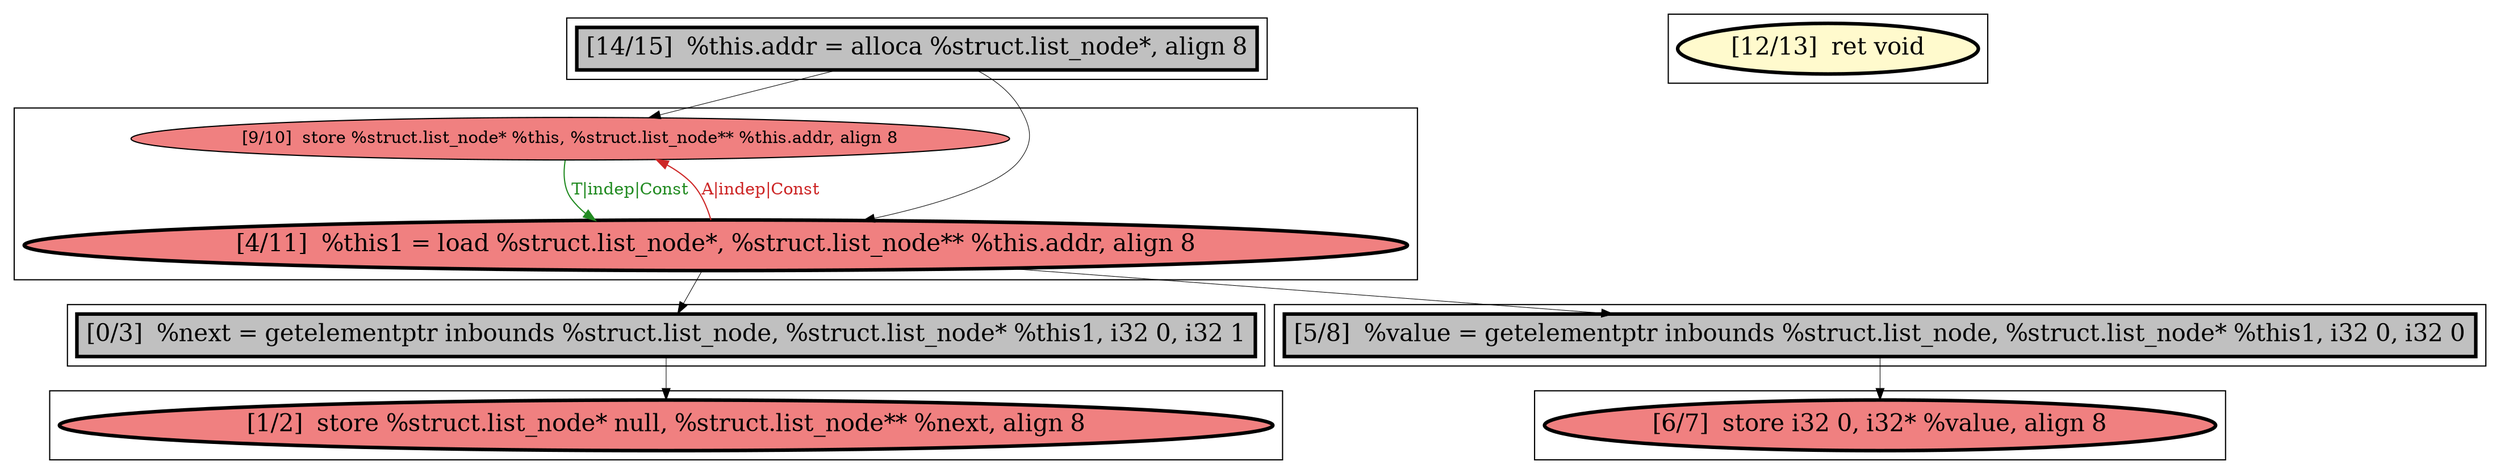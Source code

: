 
digraph G {



node558->node561 [style=solid,color=black,label="",penwidth=0.5,fontcolor=black ]
node561->node562 [style=solid,color=forestgreen,label="T|indep|Const",penwidth=1.0,fontcolor=forestgreen ]
node563->node557 [style=solid,color=black,label="",penwidth=0.5,fontcolor=black ]
node559->node560 [style=solid,color=black,label="",penwidth=0.5,fontcolor=black ]
node562->node563 [style=solid,color=black,label="",penwidth=0.5,fontcolor=black ]
node562->node559 [style=solid,color=black,label="",penwidth=0.5,fontcolor=black ]
node562->node561 [style=solid,color=firebrick3,label="A|indep|Const",penwidth=1.0,fontcolor=firebrick3 ]
node558->node562 [style=solid,color=black,label="",penwidth=0.5,fontcolor=black ]


subgraph cluster6 {


node563 [penwidth=3.0,fontsize=20,fillcolor=grey,label="[0/3]  %next = getelementptr inbounds %struct.list_node, %struct.list_node* %this1, i32 0, i32 1",shape=rectangle,style=filled ]



}

subgraph cluster0 {


node556 [penwidth=3.0,fontsize=20,fillcolor=lemonchiffon,label="[12/13]  ret void",shape=ellipse,style=filled ]



}

subgraph cluster5 {


node562 [penwidth=3.0,fontsize=20,fillcolor=lightcoral,label="[4/11]  %this1 = load %struct.list_node*, %struct.list_node** %this.addr, align 8",shape=ellipse,style=filled ]
node561 [fillcolor=lightcoral,label="[9/10]  store %struct.list_node* %this, %struct.list_node** %this.addr, align 8",shape=ellipse,style=filled ]



}

subgraph cluster1 {


node557 [penwidth=3.0,fontsize=20,fillcolor=lightcoral,label="[1/2]  store %struct.list_node* null, %struct.list_node** %next, align 8",shape=ellipse,style=filled ]



}

subgraph cluster2 {


node558 [penwidth=3.0,fontsize=20,fillcolor=grey,label="[14/15]  %this.addr = alloca %struct.list_node*, align 8",shape=rectangle,style=filled ]



}

subgraph cluster3 {


node559 [penwidth=3.0,fontsize=20,fillcolor=grey,label="[5/8]  %value = getelementptr inbounds %struct.list_node, %struct.list_node* %this1, i32 0, i32 0",shape=rectangle,style=filled ]



}

subgraph cluster4 {


node560 [penwidth=3.0,fontsize=20,fillcolor=lightcoral,label="[6/7]  store i32 0, i32* %value, align 8",shape=ellipse,style=filled ]



}

}
